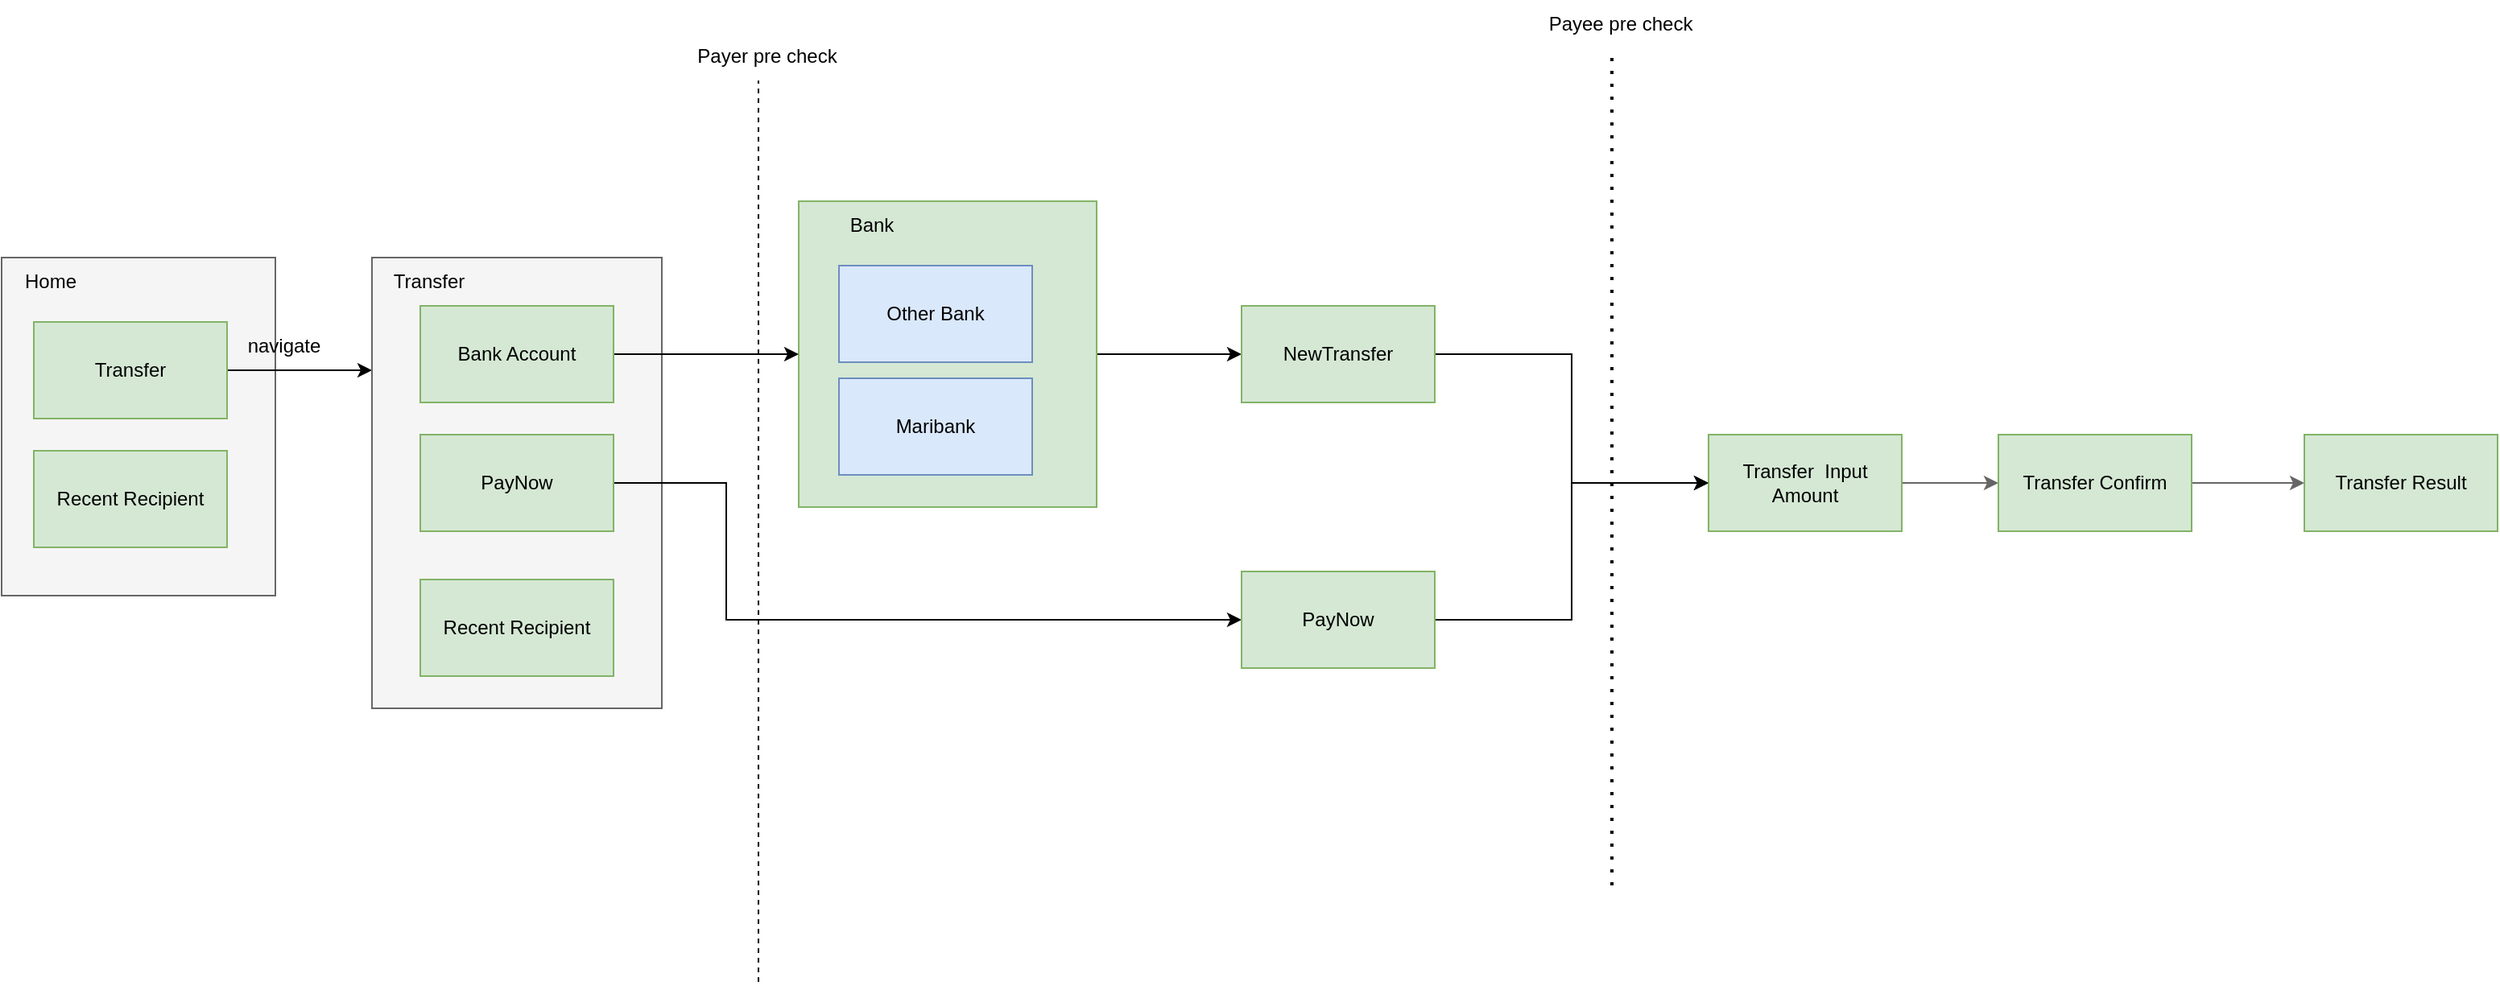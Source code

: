 <mxfile version="20.0.4" type="github">
  <diagram id="bX5sPl4p7DwddH2O-ysd" name="Page-1">
    <mxGraphModel dx="1234" dy="793" grid="1" gridSize="10" guides="1" tooltips="1" connect="1" arrows="1" fold="1" page="1" pageScale="1" pageWidth="827" pageHeight="1169" math="0" shadow="0">
      <root>
        <mxCell id="0" />
        <mxCell id="1" parent="0" />
        <mxCell id="V3oViIxJNqCeqKLx3S1p-10" style="edgeStyle=orthogonalEdgeStyle;rounded=0;orthogonalLoop=1;jettySize=auto;html=1;" edge="1" parent="1" source="V3oViIxJNqCeqKLx3S1p-1" target="V3oViIxJNqCeqKLx3S1p-5">
          <mxGeometry relative="1" as="geometry" />
        </mxCell>
        <mxCell id="V3oViIxJNqCeqKLx3S1p-1" value="" style="rounded=0;whiteSpace=wrap;html=1;fillColor=#d5e8d4;strokeColor=#82b366;" vertex="1" parent="1">
          <mxGeometry x="535" y="135" width="185" height="190" as="geometry" />
        </mxCell>
        <mxCell id="ZQvtZ0A3CkWybkyIGqYU-2" value="" style="rounded=0;whiteSpace=wrap;html=1;fillColor=#f5f5f5;fontColor=#333333;strokeColor=#666666;" parent="1" vertex="1">
          <mxGeometry x="40" y="170" width="170" height="210" as="geometry" />
        </mxCell>
        <mxCell id="ZQvtZ0A3CkWybkyIGqYU-11" style="edgeStyle=orthogonalEdgeStyle;rounded=0;orthogonalLoop=1;jettySize=auto;html=1;entryX=0;entryY=0.25;entryDx=0;entryDy=0;" parent="1" source="ZQvtZ0A3CkWybkyIGqYU-1" target="ZQvtZ0A3CkWybkyIGqYU-5" edge="1">
          <mxGeometry relative="1" as="geometry" />
        </mxCell>
        <mxCell id="ZQvtZ0A3CkWybkyIGqYU-1" value="Transfer" style="rounded=0;whiteSpace=wrap;html=1;fillColor=#d5e8d4;strokeColor=#82b366;" parent="1" vertex="1">
          <mxGeometry x="60" y="210" width="120" height="60" as="geometry" />
        </mxCell>
        <mxCell id="ZQvtZ0A3CkWybkyIGqYU-3" value="Home" style="text;html=1;align=center;verticalAlign=middle;resizable=0;points=[];autosize=1;strokeColor=none;fillColor=none;" parent="1" vertex="1">
          <mxGeometry x="40" y="170" width="60" height="30" as="geometry" />
        </mxCell>
        <mxCell id="ZQvtZ0A3CkWybkyIGqYU-4" value="Recent Recipient" style="rounded=0;whiteSpace=wrap;html=1;fillColor=#d5e8d4;strokeColor=#82b366;" parent="1" vertex="1">
          <mxGeometry x="60" y="290" width="120" height="60" as="geometry" />
        </mxCell>
        <mxCell id="ZQvtZ0A3CkWybkyIGqYU-5" value="" style="rounded=0;whiteSpace=wrap;html=1;fillColor=#f5f5f5;fontColor=#333333;strokeColor=#666666;" parent="1" vertex="1">
          <mxGeometry x="270" y="170" width="180" height="280" as="geometry" />
        </mxCell>
        <mxCell id="ZQvtZ0A3CkWybkyIGqYU-6" value="Transfer" style="text;html=1;align=center;verticalAlign=middle;resizable=0;points=[];autosize=1;strokeColor=none;fillColor=none;" parent="1" vertex="1">
          <mxGeometry x="270" y="170" width="70" height="30" as="geometry" />
        </mxCell>
        <mxCell id="V3oViIxJNqCeqKLx3S1p-4" style="edgeStyle=orthogonalEdgeStyle;rounded=0;orthogonalLoop=1;jettySize=auto;html=1;" edge="1" parent="1" source="ZQvtZ0A3CkWybkyIGqYU-7" target="V3oViIxJNqCeqKLx3S1p-1">
          <mxGeometry relative="1" as="geometry" />
        </mxCell>
        <mxCell id="ZQvtZ0A3CkWybkyIGqYU-7" value="Bank Account" style="rounded=0;whiteSpace=wrap;html=1;fillColor=#d5e8d4;strokeColor=#82b366;" parent="1" vertex="1">
          <mxGeometry x="300" y="200" width="120" height="60" as="geometry" />
        </mxCell>
        <mxCell id="V3oViIxJNqCeqKLx3S1p-3" style="edgeStyle=orthogonalEdgeStyle;rounded=0;orthogonalLoop=1;jettySize=auto;html=1;entryX=0;entryY=0.5;entryDx=0;entryDy=0;" edge="1" parent="1" source="ZQvtZ0A3CkWybkyIGqYU-8" target="ZQvtZ0A3CkWybkyIGqYU-13">
          <mxGeometry relative="1" as="geometry">
            <Array as="points">
              <mxPoint x="490" y="310" />
              <mxPoint x="490" y="395" />
              <mxPoint x="800" y="395" />
            </Array>
          </mxGeometry>
        </mxCell>
        <mxCell id="ZQvtZ0A3CkWybkyIGqYU-8" value="PayNow" style="rounded=0;whiteSpace=wrap;html=1;fillColor=#d5e8d4;strokeColor=#82b366;" parent="1" vertex="1">
          <mxGeometry x="300" y="280" width="120" height="60" as="geometry" />
        </mxCell>
        <mxCell id="ZQvtZ0A3CkWybkyIGqYU-10" value="Recent Recipient" style="rounded=0;whiteSpace=wrap;html=1;fillColor=#d5e8d4;strokeColor=#82b366;" parent="1" vertex="1">
          <mxGeometry x="300" y="370" width="120" height="60" as="geometry" />
        </mxCell>
        <mxCell id="ZQvtZ0A3CkWybkyIGqYU-12" value="navigate" style="text;html=1;align=center;verticalAlign=middle;resizable=0;points=[];autosize=1;strokeColor=none;fillColor=none;" parent="1" vertex="1">
          <mxGeometry x="180" y="210" width="70" height="30" as="geometry" />
        </mxCell>
        <mxCell id="V3oViIxJNqCeqKLx3S1p-11" style="edgeStyle=orthogonalEdgeStyle;rounded=0;orthogonalLoop=1;jettySize=auto;html=1;entryX=0;entryY=0.5;entryDx=0;entryDy=0;" edge="1" parent="1" source="ZQvtZ0A3CkWybkyIGqYU-13" target="ZQvtZ0A3CkWybkyIGqYU-28">
          <mxGeometry relative="1" as="geometry" />
        </mxCell>
        <mxCell id="ZQvtZ0A3CkWybkyIGqYU-13" value="PayNow" style="rounded=0;whiteSpace=wrap;html=1;fillColor=#d5e8d4;strokeColor=#82b366;" parent="1" vertex="1">
          <mxGeometry x="810" y="365" width="120" height="60" as="geometry" />
        </mxCell>
        <mxCell id="ZQvtZ0A3CkWybkyIGqYU-16" value="&lt;span style=&quot;&quot;&gt;Other Bank&lt;/span&gt;" style="rounded=0;whiteSpace=wrap;html=1;fontFamily=Helvetica;fontSize=12;fontColor=default;align=center;strokeColor=#6c8ebf;fillColor=#dae8fc;" parent="1" vertex="1">
          <mxGeometry x="560" y="175" width="120" height="60" as="geometry" />
        </mxCell>
        <mxCell id="ZQvtZ0A3CkWybkyIGqYU-17" value="&lt;span style=&quot;&quot;&gt;Maribank&lt;/span&gt;" style="rounded=0;whiteSpace=wrap;html=1;fontFamily=Helvetica;fontSize=12;align=center;strokeColor=#6c8ebf;fillColor=#dae8fc;" parent="1" vertex="1">
          <mxGeometry x="560" y="245" width="120" height="60" as="geometry" />
        </mxCell>
        <mxCell id="ZQvtZ0A3CkWybkyIGqYU-37" value="" style="edgeStyle=orthogonalEdgeStyle;rounded=0;orthogonalLoop=1;jettySize=auto;html=1;fillColor=#f5f5f5;strokeColor=#666666;" parent="1" source="ZQvtZ0A3CkWybkyIGqYU-28" target="ZQvtZ0A3CkWybkyIGqYU-35" edge="1">
          <mxGeometry relative="1" as="geometry" />
        </mxCell>
        <mxCell id="ZQvtZ0A3CkWybkyIGqYU-28" value="Transfer&amp;nbsp; Input Amount" style="rounded=0;whiteSpace=wrap;html=1;fillColor=#d5e8d4;strokeColor=#82b366;" parent="1" vertex="1">
          <mxGeometry x="1100" y="280" width="120" height="60" as="geometry" />
        </mxCell>
        <mxCell id="ZQvtZ0A3CkWybkyIGqYU-30" value="" style="edgeStyle=orthogonalEdgeStyle;rounded=0;orthogonalLoop=1;jettySize=auto;html=1;exitX=1;exitY=0.5;exitDx=0;exitDy=0;entryX=0;entryY=0.5;entryDx=0;entryDy=0;" parent="1" source="V3oViIxJNqCeqKLx3S1p-5" target="ZQvtZ0A3CkWybkyIGqYU-28" edge="1">
          <mxGeometry relative="1" as="geometry">
            <mxPoint x="1150" y="330" as="sourcePoint" />
          </mxGeometry>
        </mxCell>
        <mxCell id="ZQvtZ0A3CkWybkyIGqYU-38" value="" style="edgeStyle=orthogonalEdgeStyle;rounded=0;orthogonalLoop=1;jettySize=auto;html=1;fillColor=#f5f5f5;strokeColor=#666666;" parent="1" source="ZQvtZ0A3CkWybkyIGqYU-35" target="ZQvtZ0A3CkWybkyIGqYU-36" edge="1">
          <mxGeometry relative="1" as="geometry" />
        </mxCell>
        <mxCell id="ZQvtZ0A3CkWybkyIGqYU-35" value="Transfer Confirm" style="rounded=0;whiteSpace=wrap;html=1;fillColor=#d5e8d4;strokeColor=#82b366;" parent="1" vertex="1">
          <mxGeometry x="1280" y="280" width="120" height="60" as="geometry" />
        </mxCell>
        <mxCell id="ZQvtZ0A3CkWybkyIGqYU-36" value="Transfer Result" style="rounded=0;whiteSpace=wrap;html=1;fillColor=#d5e8d4;strokeColor=#82b366;" parent="1" vertex="1">
          <mxGeometry x="1470" y="280" width="120" height="60" as="geometry" />
        </mxCell>
        <mxCell id="V3oViIxJNqCeqKLx3S1p-2" value="Bank" style="text;html=1;align=center;verticalAlign=middle;resizable=0;points=[];autosize=1;strokeColor=none;fillColor=none;" vertex="1" parent="1">
          <mxGeometry x="555" y="135" width="50" height="30" as="geometry" />
        </mxCell>
        <mxCell id="V3oViIxJNqCeqKLx3S1p-5" value="NewTransfer" style="rounded=0;whiteSpace=wrap;html=1;fillColor=#d5e8d4;strokeColor=#82b366;" vertex="1" parent="1">
          <mxGeometry x="810" y="200" width="120" height="60" as="geometry" />
        </mxCell>
        <mxCell id="V3oViIxJNqCeqKLx3S1p-6" value="" style="endArrow=none;dashed=1;html=1;rounded=0;" edge="1" parent="1">
          <mxGeometry width="50" height="50" relative="1" as="geometry">
            <mxPoint x="510" y="620" as="sourcePoint" />
            <mxPoint x="510" y="60" as="targetPoint" />
          </mxGeometry>
        </mxCell>
        <mxCell id="V3oViIxJNqCeqKLx3S1p-7" value="Payer pre check" style="text;html=1;align=center;verticalAlign=middle;resizable=0;points=[];autosize=1;strokeColor=none;fillColor=none;" vertex="1" parent="1">
          <mxGeometry x="460" y="30" width="110" height="30" as="geometry" />
        </mxCell>
        <mxCell id="V3oViIxJNqCeqKLx3S1p-13" value="" style="endArrow=none;dashed=1;html=1;dashPattern=1 3;strokeWidth=2;rounded=0;" edge="1" parent="1">
          <mxGeometry width="50" height="50" relative="1" as="geometry">
            <mxPoint x="1040" y="560" as="sourcePoint" />
            <mxPoint x="1040" y="40" as="targetPoint" />
          </mxGeometry>
        </mxCell>
        <mxCell id="V3oViIxJNqCeqKLx3S1p-14" value="Payee pre check" style="text;html=1;align=center;verticalAlign=middle;resizable=0;points=[];autosize=1;strokeColor=none;fillColor=none;" vertex="1" parent="1">
          <mxGeometry x="990" y="10" width="110" height="30" as="geometry" />
        </mxCell>
      </root>
    </mxGraphModel>
  </diagram>
</mxfile>
